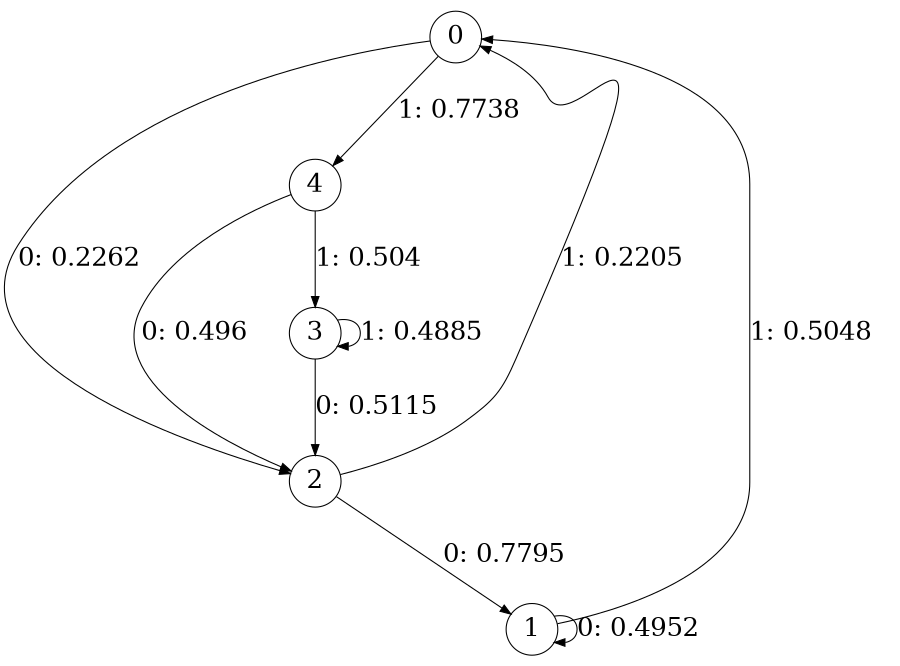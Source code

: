 digraph "ch8randomL3" {
size = "6,8.5";
ratio = "fill";
node [shape = circle];
node [fontsize = 24];
edge [fontsize = 24];
0 -> 2 [label = "0: 0.2262   "];
0 -> 4 [label = "1: 0.7738   "];
1 -> 1 [label = "0: 0.4952   "];
1 -> 0 [label = "1: 0.5048   "];
2 -> 1 [label = "0: 0.7795   "];
2 -> 0 [label = "1: 0.2205   "];
3 -> 2 [label = "0: 0.5115   "];
3 -> 3 [label = "1: 0.4885   "];
4 -> 2 [label = "0: 0.496    "];
4 -> 3 [label = "1: 0.504    "];
}